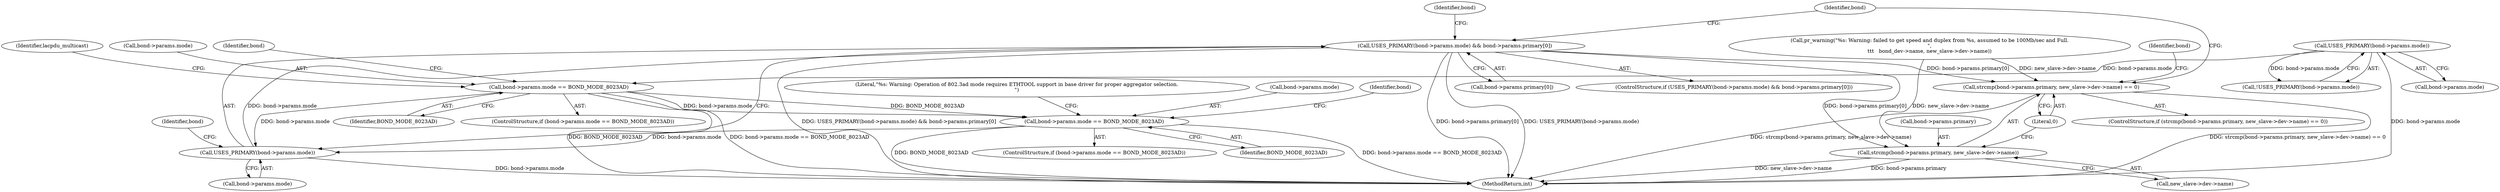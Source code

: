 digraph "0_linux_550fd08c2cebad61c548def135f67aba284c6162_0@array" {
"1000830" [label="(Call,USES_PRIMARY(bond->params.mode) && bond->params.primary[0])"];
"1000831" [label="(Call,USES_PRIMARY(bond->params.mode))"];
"1000625" [label="(Call,bond->params.mode == BOND_MODE_8023AD)"];
"1000578" [label="(Call,USES_PRIMARY(bond->params.mode))"];
"1000816" [label="(Call,bond->params.mode == BOND_MODE_8023AD)"];
"1000846" [label="(Call,strcmp(bond->params.primary, new_slave->dev->name) == 0)"];
"1000847" [label="(Call,strcmp(bond->params.primary, new_slave->dev->name))"];
"1000837" [label="(Call,bond->params.primary[0])"];
"1000845" [label="(ControlStructure,if (strcmp(bond->params.primary, new_slave->dev->name) == 0))"];
"1000579" [label="(Call,bond->params.mode)"];
"1000858" [label="(Literal,0)"];
"1000862" [label="(Identifier,bond)"];
"1000825" [label="(Literal,\"%s: Warning: Operation of 802.3ad mode requires ETHTOOL support in base driver for proper aggregator selection.\n\")"];
"1000850" [label="(Identifier,bond)"];
"1001091" [label="(MethodReturn,int)"];
"1000635" [label="(Identifier,lacpdu_multicast)"];
"1000873" [label="(Identifier,bond)"];
"1000805" [label="(Call,pr_warning(\"%s: Warning: failed to get speed and duplex from %s, assumed to be 100Mb/sec and Full.\n\",\n\t\t\t   bond_dev->name, new_slave->dev->name))"];
"1000846" [label="(Call,strcmp(bond->params.primary, new_slave->dev->name) == 0)"];
"1000631" [label="(Identifier,BOND_MODE_8023AD)"];
"1000624" [label="(ControlStructure,if (bond->params.mode == BOND_MODE_8023AD))"];
"1000840" [label="(Identifier,bond)"];
"1000626" [label="(Call,bond->params.mode)"];
"1000830" [label="(Call,USES_PRIMARY(bond->params.mode) && bond->params.primary[0])"];
"1000817" [label="(Call,bond->params.mode)"];
"1000832" [label="(Call,bond->params.mode)"];
"1000641" [label="(Identifier,bond)"];
"1000853" [label="(Call,new_slave->dev->name)"];
"1000848" [label="(Call,bond->params.primary)"];
"1000831" [label="(Call,USES_PRIMARY(bond->params.mode))"];
"1000834" [label="(Identifier,bond)"];
"1000625" [label="(Call,bond->params.mode == BOND_MODE_8023AD)"];
"1000577" [label="(Call,!USES_PRIMARY(bond->params.mode))"];
"1000815" [label="(ControlStructure,if (bond->params.mode == BOND_MODE_8023AD))"];
"1000816" [label="(Call,bond->params.mode == BOND_MODE_8023AD)"];
"1000829" [label="(ControlStructure,if (USES_PRIMARY(bond->params.mode) && bond->params.primary[0]))"];
"1000822" [label="(Identifier,BOND_MODE_8023AD)"];
"1000847" [label="(Call,strcmp(bond->params.primary, new_slave->dev->name))"];
"1000578" [label="(Call,USES_PRIMARY(bond->params.mode))"];
"1000830" -> "1000829"  [label="AST: "];
"1000830" -> "1000831"  [label="CFG: "];
"1000830" -> "1000837"  [label="CFG: "];
"1000831" -> "1000830"  [label="AST: "];
"1000837" -> "1000830"  [label="AST: "];
"1000850" -> "1000830"  [label="CFG: "];
"1000873" -> "1000830"  [label="CFG: "];
"1000830" -> "1001091"  [label="DDG: USES_PRIMARY(bond->params.mode) && bond->params.primary[0]"];
"1000830" -> "1001091"  [label="DDG: bond->params.primary[0]"];
"1000830" -> "1001091"  [label="DDG: USES_PRIMARY(bond->params.mode)"];
"1000831" -> "1000830"  [label="DDG: bond->params.mode"];
"1000830" -> "1000846"  [label="DDG: bond->params.primary[0]"];
"1000830" -> "1000847"  [label="DDG: bond->params.primary[0]"];
"1000831" -> "1000832"  [label="CFG: "];
"1000832" -> "1000831"  [label="AST: "];
"1000840" -> "1000831"  [label="CFG: "];
"1000831" -> "1001091"  [label="DDG: bond->params.mode"];
"1000625" -> "1000831"  [label="DDG: bond->params.mode"];
"1000816" -> "1000831"  [label="DDG: bond->params.mode"];
"1000625" -> "1000624"  [label="AST: "];
"1000625" -> "1000631"  [label="CFG: "];
"1000626" -> "1000625"  [label="AST: "];
"1000631" -> "1000625"  [label="AST: "];
"1000635" -> "1000625"  [label="CFG: "];
"1000641" -> "1000625"  [label="CFG: "];
"1000625" -> "1001091"  [label="DDG: BOND_MODE_8023AD"];
"1000625" -> "1001091"  [label="DDG: bond->params.mode == BOND_MODE_8023AD"];
"1000578" -> "1000625"  [label="DDG: bond->params.mode"];
"1000625" -> "1000816"  [label="DDG: bond->params.mode"];
"1000625" -> "1000816"  [label="DDG: BOND_MODE_8023AD"];
"1000578" -> "1000577"  [label="AST: "];
"1000578" -> "1000579"  [label="CFG: "];
"1000579" -> "1000578"  [label="AST: "];
"1000577" -> "1000578"  [label="CFG: "];
"1000578" -> "1001091"  [label="DDG: bond->params.mode"];
"1000578" -> "1000577"  [label="DDG: bond->params.mode"];
"1000816" -> "1000815"  [label="AST: "];
"1000816" -> "1000822"  [label="CFG: "];
"1000817" -> "1000816"  [label="AST: "];
"1000822" -> "1000816"  [label="AST: "];
"1000825" -> "1000816"  [label="CFG: "];
"1000834" -> "1000816"  [label="CFG: "];
"1000816" -> "1001091"  [label="DDG: bond->params.mode == BOND_MODE_8023AD"];
"1000816" -> "1001091"  [label="DDG: BOND_MODE_8023AD"];
"1000846" -> "1000845"  [label="AST: "];
"1000846" -> "1000858"  [label="CFG: "];
"1000847" -> "1000846"  [label="AST: "];
"1000858" -> "1000846"  [label="AST: "];
"1000862" -> "1000846"  [label="CFG: "];
"1000873" -> "1000846"  [label="CFG: "];
"1000846" -> "1001091"  [label="DDG: strcmp(bond->params.primary, new_slave->dev->name) == 0"];
"1000846" -> "1001091"  [label="DDG: strcmp(bond->params.primary, new_slave->dev->name)"];
"1000805" -> "1000846"  [label="DDG: new_slave->dev->name"];
"1000847" -> "1000853"  [label="CFG: "];
"1000848" -> "1000847"  [label="AST: "];
"1000853" -> "1000847"  [label="AST: "];
"1000858" -> "1000847"  [label="CFG: "];
"1000847" -> "1001091"  [label="DDG: new_slave->dev->name"];
"1000847" -> "1001091"  [label="DDG: bond->params.primary"];
"1000805" -> "1000847"  [label="DDG: new_slave->dev->name"];
}
